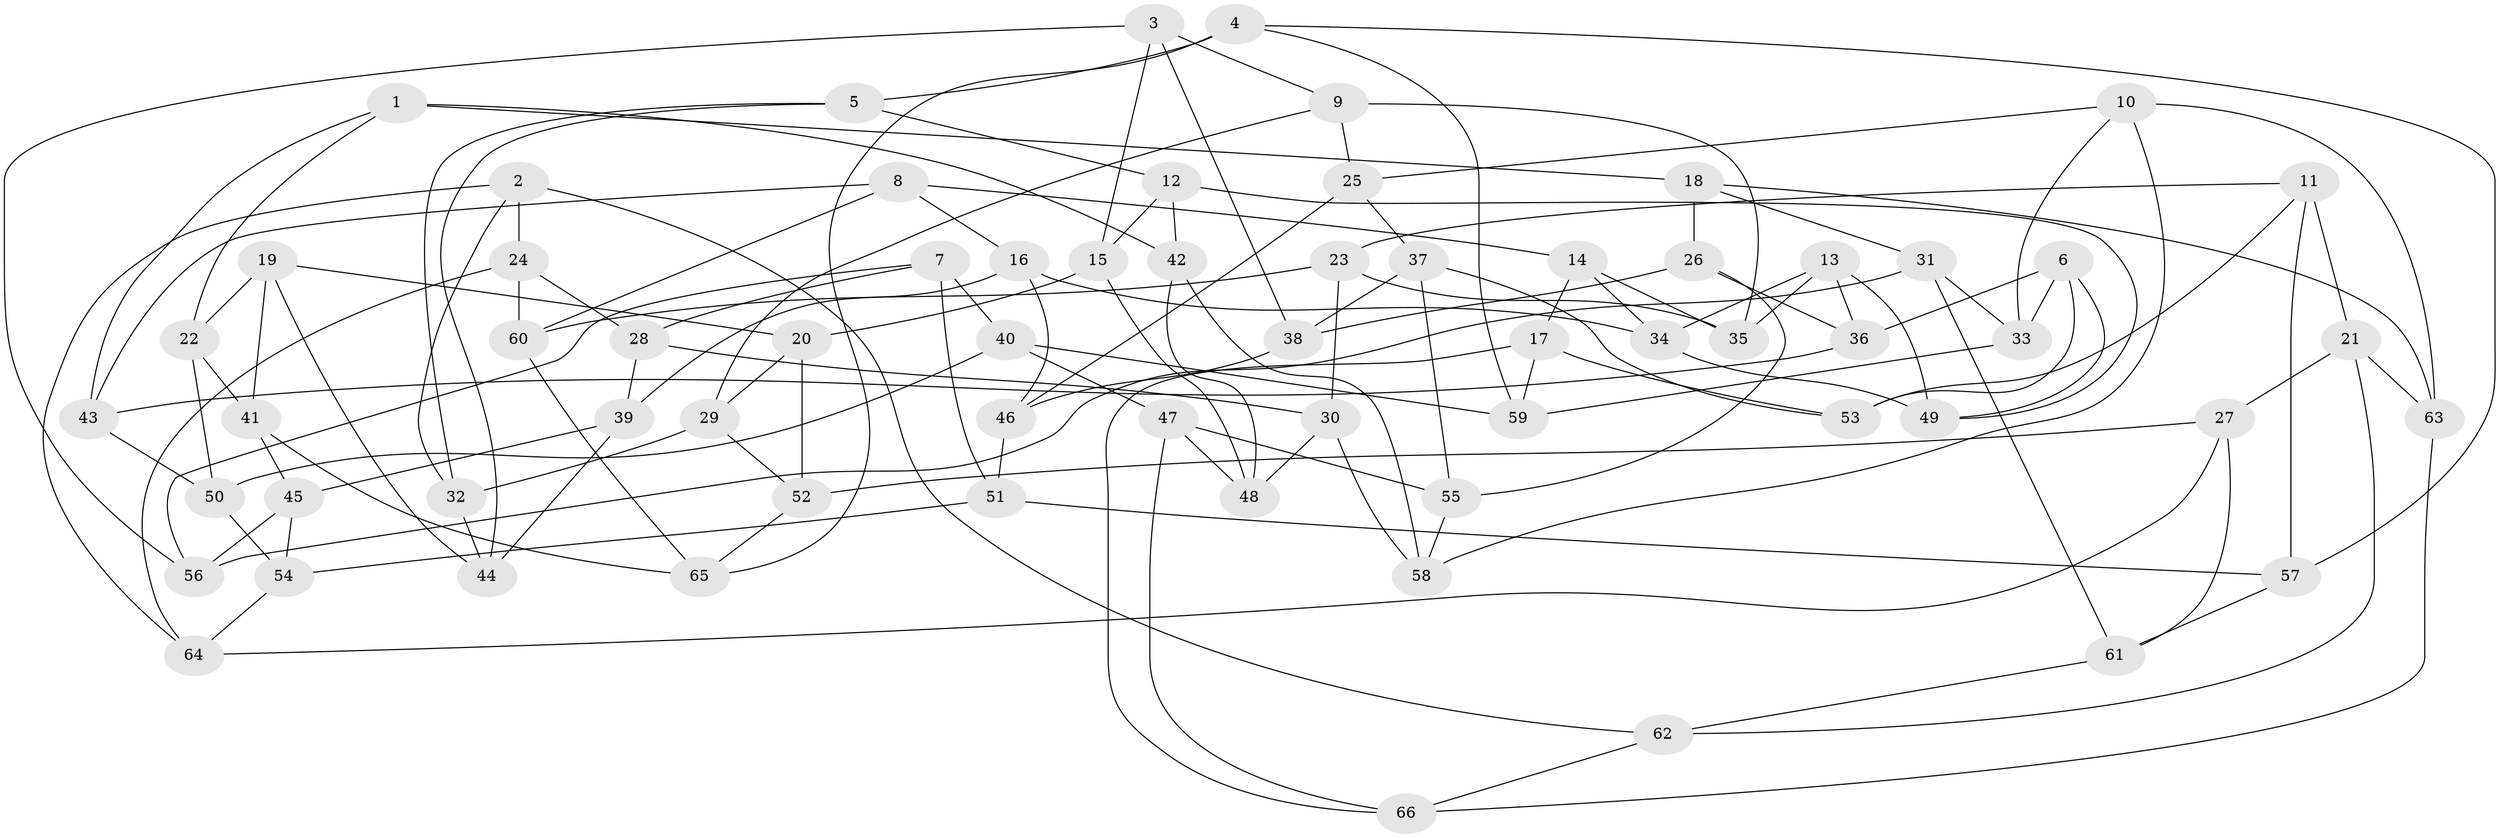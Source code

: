 // Generated by graph-tools (version 1.1) at 2025/56/03/09/25 04:56:52]
// undirected, 66 vertices, 132 edges
graph export_dot {
graph [start="1"]
  node [color=gray90,style=filled];
  1;
  2;
  3;
  4;
  5;
  6;
  7;
  8;
  9;
  10;
  11;
  12;
  13;
  14;
  15;
  16;
  17;
  18;
  19;
  20;
  21;
  22;
  23;
  24;
  25;
  26;
  27;
  28;
  29;
  30;
  31;
  32;
  33;
  34;
  35;
  36;
  37;
  38;
  39;
  40;
  41;
  42;
  43;
  44;
  45;
  46;
  47;
  48;
  49;
  50;
  51;
  52;
  53;
  54;
  55;
  56;
  57;
  58;
  59;
  60;
  61;
  62;
  63;
  64;
  65;
  66;
  1 -- 18;
  1 -- 43;
  1 -- 42;
  1 -- 22;
  2 -- 32;
  2 -- 62;
  2 -- 24;
  2 -- 64;
  3 -- 15;
  3 -- 56;
  3 -- 9;
  3 -- 38;
  4 -- 57;
  4 -- 65;
  4 -- 5;
  4 -- 59;
  5 -- 32;
  5 -- 12;
  5 -- 44;
  6 -- 36;
  6 -- 49;
  6 -- 53;
  6 -- 33;
  7 -- 28;
  7 -- 56;
  7 -- 40;
  7 -- 51;
  8 -- 16;
  8 -- 14;
  8 -- 60;
  8 -- 43;
  9 -- 29;
  9 -- 25;
  9 -- 35;
  10 -- 58;
  10 -- 63;
  10 -- 25;
  10 -- 33;
  11 -- 57;
  11 -- 21;
  11 -- 53;
  11 -- 23;
  12 -- 42;
  12 -- 15;
  12 -- 49;
  13 -- 36;
  13 -- 34;
  13 -- 49;
  13 -- 35;
  14 -- 17;
  14 -- 35;
  14 -- 34;
  15 -- 20;
  15 -- 48;
  16 -- 34;
  16 -- 46;
  16 -- 39;
  17 -- 66;
  17 -- 59;
  17 -- 53;
  18 -- 63;
  18 -- 26;
  18 -- 31;
  19 -- 20;
  19 -- 44;
  19 -- 22;
  19 -- 41;
  20 -- 29;
  20 -- 52;
  21 -- 27;
  21 -- 62;
  21 -- 63;
  22 -- 41;
  22 -- 50;
  23 -- 35;
  23 -- 60;
  23 -- 30;
  24 -- 60;
  24 -- 28;
  24 -- 64;
  25 -- 37;
  25 -- 46;
  26 -- 55;
  26 -- 36;
  26 -- 38;
  27 -- 52;
  27 -- 61;
  27 -- 64;
  28 -- 30;
  28 -- 39;
  29 -- 52;
  29 -- 32;
  30 -- 48;
  30 -- 58;
  31 -- 33;
  31 -- 61;
  31 -- 56;
  32 -- 44;
  33 -- 59;
  34 -- 49;
  36 -- 43;
  37 -- 38;
  37 -- 53;
  37 -- 55;
  38 -- 46;
  39 -- 45;
  39 -- 44;
  40 -- 50;
  40 -- 59;
  40 -- 47;
  41 -- 65;
  41 -- 45;
  42 -- 58;
  42 -- 48;
  43 -- 50;
  45 -- 56;
  45 -- 54;
  46 -- 51;
  47 -- 66;
  47 -- 55;
  47 -- 48;
  50 -- 54;
  51 -- 54;
  51 -- 57;
  52 -- 65;
  54 -- 64;
  55 -- 58;
  57 -- 61;
  60 -- 65;
  61 -- 62;
  62 -- 66;
  63 -- 66;
}
